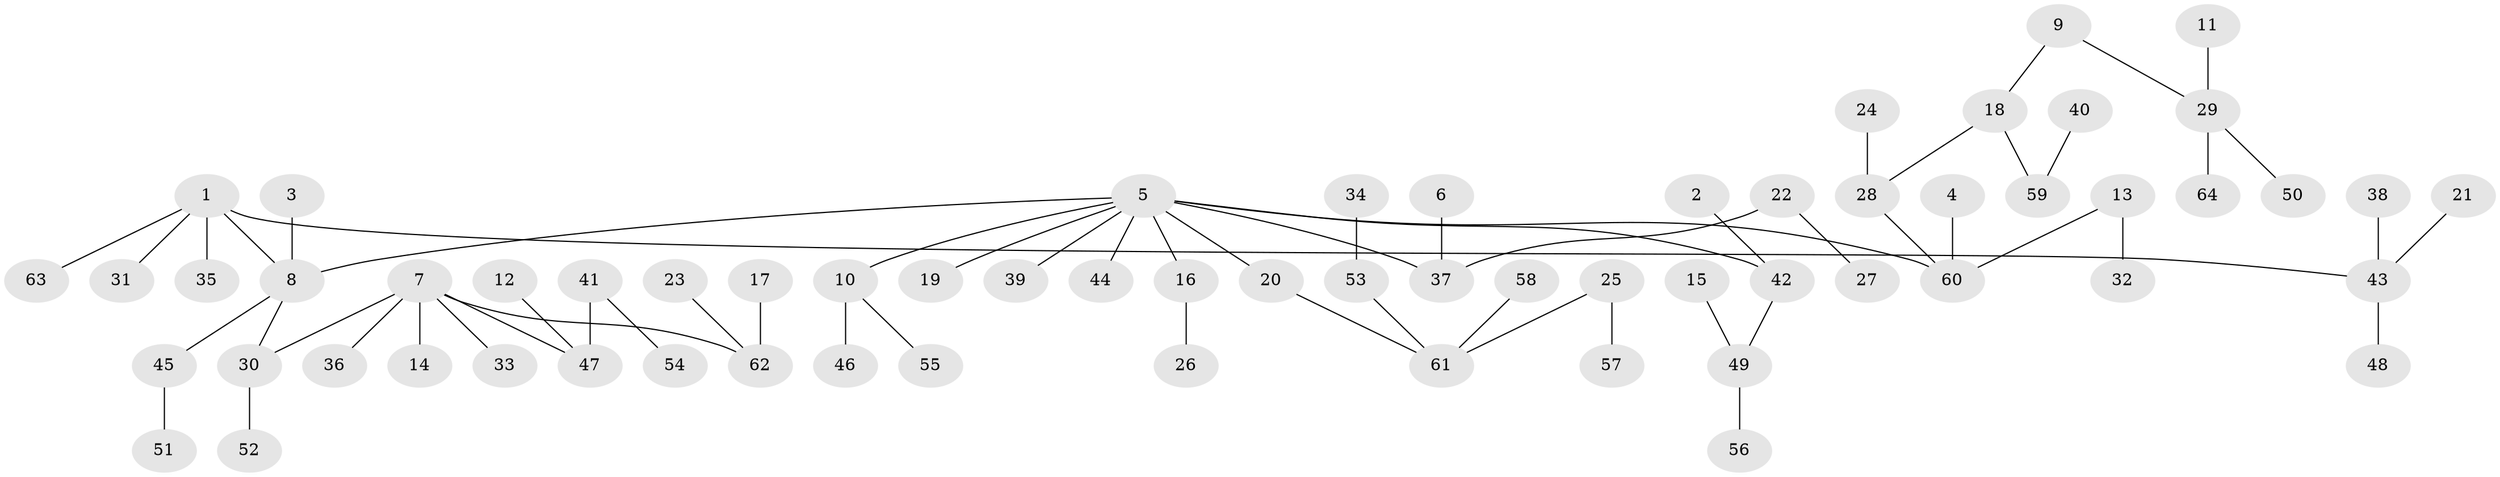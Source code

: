 // original degree distribution, {7: 0.0078125, 3: 0.109375, 5: 0.046875, 2: 0.234375, 6: 0.03125, 4: 0.046875, 1: 0.5234375}
// Generated by graph-tools (version 1.1) at 2025/26/03/09/25 03:26:31]
// undirected, 64 vertices, 63 edges
graph export_dot {
graph [start="1"]
  node [color=gray90,style=filled];
  1;
  2;
  3;
  4;
  5;
  6;
  7;
  8;
  9;
  10;
  11;
  12;
  13;
  14;
  15;
  16;
  17;
  18;
  19;
  20;
  21;
  22;
  23;
  24;
  25;
  26;
  27;
  28;
  29;
  30;
  31;
  32;
  33;
  34;
  35;
  36;
  37;
  38;
  39;
  40;
  41;
  42;
  43;
  44;
  45;
  46;
  47;
  48;
  49;
  50;
  51;
  52;
  53;
  54;
  55;
  56;
  57;
  58;
  59;
  60;
  61;
  62;
  63;
  64;
  1 -- 8 [weight=1.0];
  1 -- 31 [weight=1.0];
  1 -- 35 [weight=1.0];
  1 -- 43 [weight=1.0];
  1 -- 63 [weight=1.0];
  2 -- 42 [weight=1.0];
  3 -- 8 [weight=1.0];
  4 -- 60 [weight=1.0];
  5 -- 8 [weight=1.0];
  5 -- 10 [weight=1.0];
  5 -- 16 [weight=1.0];
  5 -- 19 [weight=1.0];
  5 -- 20 [weight=1.0];
  5 -- 37 [weight=1.0];
  5 -- 39 [weight=1.0];
  5 -- 42 [weight=1.0];
  5 -- 44 [weight=1.0];
  5 -- 60 [weight=1.0];
  6 -- 37 [weight=1.0];
  7 -- 14 [weight=1.0];
  7 -- 30 [weight=1.0];
  7 -- 33 [weight=1.0];
  7 -- 36 [weight=1.0];
  7 -- 47 [weight=1.0];
  7 -- 62 [weight=1.0];
  8 -- 30 [weight=1.0];
  8 -- 45 [weight=1.0];
  9 -- 18 [weight=1.0];
  9 -- 29 [weight=1.0];
  10 -- 46 [weight=1.0];
  10 -- 55 [weight=1.0];
  11 -- 29 [weight=1.0];
  12 -- 47 [weight=1.0];
  13 -- 32 [weight=1.0];
  13 -- 60 [weight=1.0];
  15 -- 49 [weight=1.0];
  16 -- 26 [weight=1.0];
  17 -- 62 [weight=1.0];
  18 -- 28 [weight=1.0];
  18 -- 59 [weight=1.0];
  20 -- 61 [weight=1.0];
  21 -- 43 [weight=1.0];
  22 -- 27 [weight=1.0];
  22 -- 37 [weight=1.0];
  23 -- 62 [weight=1.0];
  24 -- 28 [weight=1.0];
  25 -- 57 [weight=1.0];
  25 -- 61 [weight=1.0];
  28 -- 60 [weight=1.0];
  29 -- 50 [weight=1.0];
  29 -- 64 [weight=1.0];
  30 -- 52 [weight=1.0];
  34 -- 53 [weight=1.0];
  38 -- 43 [weight=1.0];
  40 -- 59 [weight=1.0];
  41 -- 47 [weight=1.0];
  41 -- 54 [weight=1.0];
  42 -- 49 [weight=1.0];
  43 -- 48 [weight=1.0];
  45 -- 51 [weight=1.0];
  49 -- 56 [weight=1.0];
  53 -- 61 [weight=1.0];
  58 -- 61 [weight=1.0];
}
